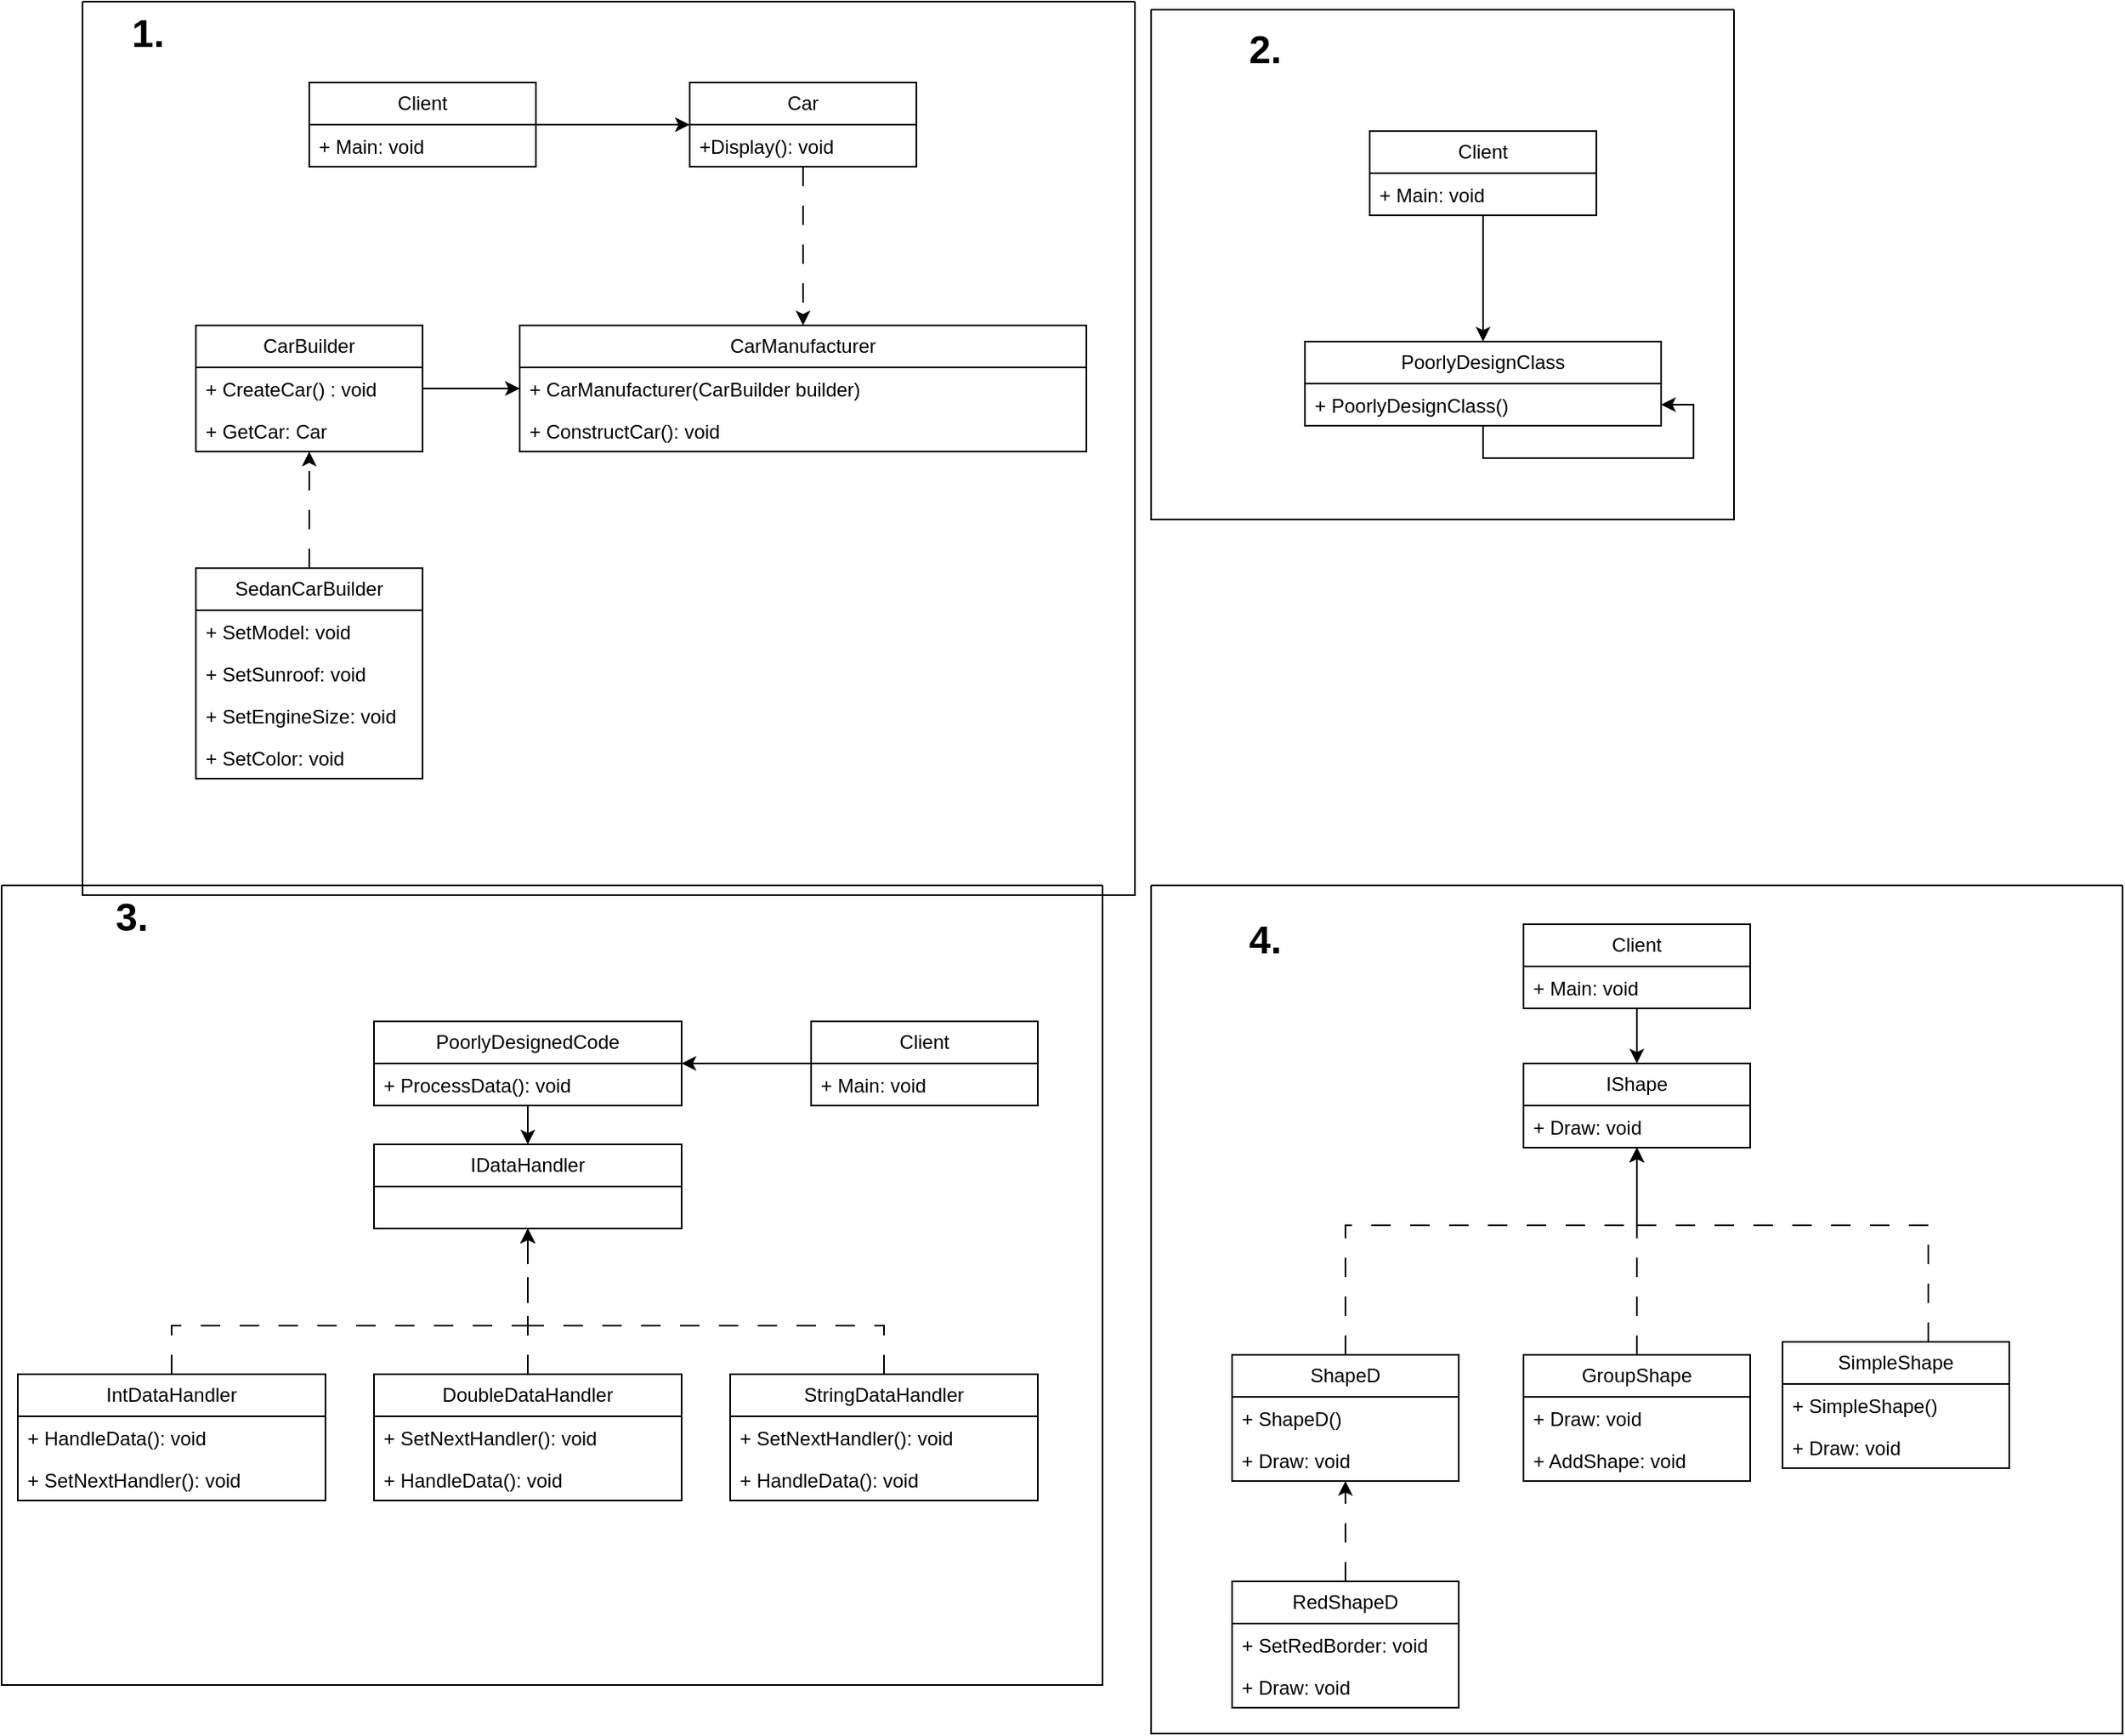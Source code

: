 <mxfile version="22.1.5" type="device">
  <diagram name="Page-1" id="042Nsv08loD9nhvr2vNF">
    <mxGraphModel dx="1235" dy="779" grid="1" gridSize="10" guides="1" tooltips="1" connect="1" arrows="1" fold="1" page="1" pageScale="1" pageWidth="1169" pageHeight="1654" math="0" shadow="0">
      <root>
        <mxCell id="0" />
        <mxCell id="1" parent="0" />
        <mxCell id="JB8RkT-HLmfvHmpbfR2l-70" value="" style="swimlane;startSize=0;" vertex="1" parent="1">
          <mxGeometry x="60" y="40" width="650" height="552" as="geometry" />
        </mxCell>
        <mxCell id="JB8RkT-HLmfvHmpbfR2l-13" value="Car" style="swimlane;fontStyle=0;childLayout=stackLayout;horizontal=1;startSize=26;fillColor=none;horizontalStack=0;resizeParent=1;resizeParentMax=0;resizeLast=0;collapsible=1;marginBottom=0;whiteSpace=wrap;html=1;" vertex="1" parent="JB8RkT-HLmfvHmpbfR2l-70">
          <mxGeometry x="375" y="50" width="140" height="52" as="geometry" />
        </mxCell>
        <mxCell id="JB8RkT-HLmfvHmpbfR2l-14" value="+Display()&lt;span style=&quot;background-color: initial;&quot;&gt;: void&lt;/span&gt;" style="text;strokeColor=none;fillColor=none;align=left;verticalAlign=top;spacingLeft=4;spacingRight=4;overflow=hidden;rotatable=0;points=[[0,0.5],[1,0.5]];portConstraint=eastwest;whiteSpace=wrap;html=1;" vertex="1" parent="JB8RkT-HLmfvHmpbfR2l-13">
          <mxGeometry y="26" width="140" height="26" as="geometry" />
        </mxCell>
        <mxCell id="JB8RkT-HLmfvHmpbfR2l-17" value="CarBuilder" style="swimlane;fontStyle=0;childLayout=stackLayout;horizontal=1;startSize=26;fillColor=none;horizontalStack=0;resizeParent=1;resizeParentMax=0;resizeLast=0;collapsible=1;marginBottom=0;whiteSpace=wrap;html=1;" vertex="1" parent="JB8RkT-HLmfvHmpbfR2l-70">
          <mxGeometry x="70" y="200" width="140" height="78" as="geometry" />
        </mxCell>
        <mxCell id="JB8RkT-HLmfvHmpbfR2l-18" value="+&amp;nbsp;CreateCar()&amp;nbsp;&lt;span style=&quot;background-color: initial;&quot;&gt;: void&lt;/span&gt;" style="text;strokeColor=none;fillColor=none;align=left;verticalAlign=top;spacingLeft=4;spacingRight=4;overflow=hidden;rotatable=0;points=[[0,0.5],[1,0.5]];portConstraint=eastwest;whiteSpace=wrap;html=1;" vertex="1" parent="JB8RkT-HLmfvHmpbfR2l-17">
          <mxGeometry y="26" width="140" height="26" as="geometry" />
        </mxCell>
        <mxCell id="JB8RkT-HLmfvHmpbfR2l-30" value="+ GetCar: Car" style="text;strokeColor=none;fillColor=none;align=left;verticalAlign=top;spacingLeft=4;spacingRight=4;overflow=hidden;rotatable=0;points=[[0,0.5],[1,0.5]];portConstraint=eastwest;whiteSpace=wrap;html=1;" vertex="1" parent="JB8RkT-HLmfvHmpbfR2l-17">
          <mxGeometry y="52" width="140" height="26" as="geometry" />
        </mxCell>
        <mxCell id="JB8RkT-HLmfvHmpbfR2l-34" style="edgeStyle=orthogonalEdgeStyle;rounded=0;orthogonalLoop=1;jettySize=auto;html=1;dashed=1;dashPattern=12 12;" edge="1" parent="JB8RkT-HLmfvHmpbfR2l-70" source="JB8RkT-HLmfvHmpbfR2l-21" target="JB8RkT-HLmfvHmpbfR2l-17">
          <mxGeometry relative="1" as="geometry" />
        </mxCell>
        <mxCell id="JB8RkT-HLmfvHmpbfR2l-21" value="SedanCarBuilder" style="swimlane;fontStyle=0;childLayout=stackLayout;horizontal=1;startSize=26;fillColor=none;horizontalStack=0;resizeParent=1;resizeParentMax=0;resizeLast=0;collapsible=1;marginBottom=0;whiteSpace=wrap;html=1;" vertex="1" parent="JB8RkT-HLmfvHmpbfR2l-70">
          <mxGeometry x="70" y="350" width="140" height="130" as="geometry" />
        </mxCell>
        <mxCell id="JB8RkT-HLmfvHmpbfR2l-29" value="+&amp;nbsp;SetModel&lt;span style=&quot;background-color: initial;&quot;&gt;:&amp;nbsp;&lt;/span&gt;void" style="text;strokeColor=none;fillColor=none;align=left;verticalAlign=top;spacingLeft=4;spacingRight=4;overflow=hidden;rotatable=0;points=[[0,0.5],[1,0.5]];portConstraint=eastwest;whiteSpace=wrap;html=1;" vertex="1" parent="JB8RkT-HLmfvHmpbfR2l-21">
          <mxGeometry y="26" width="140" height="26" as="geometry" />
        </mxCell>
        <mxCell id="JB8RkT-HLmfvHmpbfR2l-20" value="+&amp;nbsp;SetSunroof&lt;span style=&quot;background-color: initial;&quot;&gt;:&amp;nbsp;&lt;/span&gt;void" style="text;strokeColor=none;fillColor=none;align=left;verticalAlign=top;spacingLeft=4;spacingRight=4;overflow=hidden;rotatable=0;points=[[0,0.5],[1,0.5]];portConstraint=eastwest;whiteSpace=wrap;html=1;" vertex="1" parent="JB8RkT-HLmfvHmpbfR2l-21">
          <mxGeometry y="52" width="140" height="26" as="geometry" />
        </mxCell>
        <mxCell id="JB8RkT-HLmfvHmpbfR2l-19" value="+&amp;nbsp;SetEngineSize&lt;span style=&quot;background-color: initial;&quot;&gt;:&amp;nbsp;&lt;/span&gt;void" style="text;strokeColor=none;fillColor=none;align=left;verticalAlign=top;spacingLeft=4;spacingRight=4;overflow=hidden;rotatable=0;points=[[0,0.5],[1,0.5]];portConstraint=eastwest;whiteSpace=wrap;html=1;" vertex="1" parent="JB8RkT-HLmfvHmpbfR2l-21">
          <mxGeometry y="78" width="140" height="26" as="geometry" />
        </mxCell>
        <mxCell id="JB8RkT-HLmfvHmpbfR2l-31" value="+&amp;nbsp;SetColor&lt;span style=&quot;background-color: initial;&quot;&gt;:&amp;nbsp;&lt;/span&gt;void" style="text;strokeColor=none;fillColor=none;align=left;verticalAlign=top;spacingLeft=4;spacingRight=4;overflow=hidden;rotatable=0;points=[[0,0.5],[1,0.5]];portConstraint=eastwest;whiteSpace=wrap;html=1;" vertex="1" parent="JB8RkT-HLmfvHmpbfR2l-21">
          <mxGeometry y="104" width="140" height="26" as="geometry" />
        </mxCell>
        <mxCell id="JB8RkT-HLmfvHmpbfR2l-25" value="CarManufacturer" style="swimlane;fontStyle=0;childLayout=stackLayout;horizontal=1;startSize=26;fillColor=none;horizontalStack=0;resizeParent=1;resizeParentMax=0;resizeLast=0;collapsible=1;marginBottom=0;whiteSpace=wrap;html=1;" vertex="1" parent="JB8RkT-HLmfvHmpbfR2l-70">
          <mxGeometry x="270" y="200" width="350" height="78" as="geometry" />
        </mxCell>
        <mxCell id="JB8RkT-HLmfvHmpbfR2l-26" value="+ CarManufacturer(CarBuilder builder)" style="text;strokeColor=none;fillColor=none;align=left;verticalAlign=top;spacingLeft=4;spacingRight=4;overflow=hidden;rotatable=0;points=[[0,0.5],[1,0.5]];portConstraint=eastwest;whiteSpace=wrap;html=1;" vertex="1" parent="JB8RkT-HLmfvHmpbfR2l-25">
          <mxGeometry y="26" width="350" height="26" as="geometry" />
        </mxCell>
        <mxCell id="JB8RkT-HLmfvHmpbfR2l-27" value="+&amp;nbsp;ConstructCar()&lt;span style=&quot;background-color: initial;&quot;&gt;: void&lt;/span&gt;" style="text;strokeColor=none;fillColor=none;align=left;verticalAlign=top;spacingLeft=4;spacingRight=4;overflow=hidden;rotatable=0;points=[[0,0.5],[1,0.5]];portConstraint=eastwest;whiteSpace=wrap;html=1;" vertex="1" parent="JB8RkT-HLmfvHmpbfR2l-25">
          <mxGeometry y="52" width="350" height="26" as="geometry" />
        </mxCell>
        <mxCell id="JB8RkT-HLmfvHmpbfR2l-38" style="edgeStyle=orthogonalEdgeStyle;rounded=0;orthogonalLoop=1;jettySize=auto;html=1;dashed=1;dashPattern=12 12;" edge="1" parent="JB8RkT-HLmfvHmpbfR2l-70" source="JB8RkT-HLmfvHmpbfR2l-13" target="JB8RkT-HLmfvHmpbfR2l-25">
          <mxGeometry relative="1" as="geometry" />
        </mxCell>
        <mxCell id="JB8RkT-HLmfvHmpbfR2l-36" style="edgeStyle=orthogonalEdgeStyle;rounded=0;orthogonalLoop=1;jettySize=auto;html=1;" edge="1" parent="JB8RkT-HLmfvHmpbfR2l-70" source="JB8RkT-HLmfvHmpbfR2l-18" target="JB8RkT-HLmfvHmpbfR2l-25">
          <mxGeometry relative="1" as="geometry" />
        </mxCell>
        <mxCell id="JB8RkT-HLmfvHmpbfR2l-1" value="1." style="text;strokeColor=none;fillColor=none;html=1;fontSize=24;fontStyle=1;verticalAlign=middle;align=center;" vertex="1" parent="JB8RkT-HLmfvHmpbfR2l-70">
          <mxGeometry x="-10" width="100" height="40" as="geometry" />
        </mxCell>
        <mxCell id="JB8RkT-HLmfvHmpbfR2l-115" style="edgeStyle=orthogonalEdgeStyle;rounded=0;orthogonalLoop=1;jettySize=auto;html=1;" edge="1" parent="JB8RkT-HLmfvHmpbfR2l-70" source="JB8RkT-HLmfvHmpbfR2l-103" target="JB8RkT-HLmfvHmpbfR2l-13">
          <mxGeometry relative="1" as="geometry" />
        </mxCell>
        <mxCell id="JB8RkT-HLmfvHmpbfR2l-103" value="Client" style="swimlane;fontStyle=0;childLayout=stackLayout;horizontal=1;startSize=26;fillColor=none;horizontalStack=0;resizeParent=1;resizeParentMax=0;resizeLast=0;collapsible=1;marginBottom=0;whiteSpace=wrap;html=1;" vertex="1" parent="JB8RkT-HLmfvHmpbfR2l-70">
          <mxGeometry x="140" y="50" width="140" height="52" as="geometry" />
        </mxCell>
        <mxCell id="JB8RkT-HLmfvHmpbfR2l-104" value="+ Main: void" style="text;strokeColor=none;fillColor=none;align=left;verticalAlign=top;spacingLeft=4;spacingRight=4;overflow=hidden;rotatable=0;points=[[0,0.5],[1,0.5]];portConstraint=eastwest;whiteSpace=wrap;html=1;" vertex="1" parent="JB8RkT-HLmfvHmpbfR2l-103">
          <mxGeometry y="26" width="140" height="26" as="geometry" />
        </mxCell>
        <mxCell id="JB8RkT-HLmfvHmpbfR2l-71" value="" style="swimlane;startSize=0;" vertex="1" parent="1">
          <mxGeometry x="10" y="586" width="680" height="494" as="geometry">
            <mxRectangle x="10" y="586" width="50" height="40" as="alternateBounds" />
          </mxGeometry>
        </mxCell>
        <mxCell id="JB8RkT-HLmfvHmpbfR2l-3" value="3." style="text;strokeColor=none;fillColor=none;html=1;fontSize=24;fontStyle=1;verticalAlign=middle;align=center;" vertex="1" parent="JB8RkT-HLmfvHmpbfR2l-71">
          <mxGeometry x="30" width="100" height="40" as="geometry" />
        </mxCell>
        <mxCell id="JB8RkT-HLmfvHmpbfR2l-39" value="IDataHandler" style="swimlane;fontStyle=0;childLayout=stackLayout;horizontal=1;startSize=26;fillColor=none;horizontalStack=0;resizeParent=1;resizeParentMax=0;resizeLast=0;collapsible=1;marginBottom=0;whiteSpace=wrap;html=1;" vertex="1" parent="JB8RkT-HLmfvHmpbfR2l-71">
          <mxGeometry x="230" y="160" width="190" height="52" as="geometry" />
        </mxCell>
        <mxCell id="JB8RkT-HLmfvHmpbfR2l-67" style="edgeStyle=orthogonalEdgeStyle;rounded=0;orthogonalLoop=1;jettySize=auto;html=1;dashed=1;dashPattern=12 12;" edge="1" parent="JB8RkT-HLmfvHmpbfR2l-71" source="JB8RkT-HLmfvHmpbfR2l-43" target="JB8RkT-HLmfvHmpbfR2l-39">
          <mxGeometry relative="1" as="geometry">
            <Array as="points">
              <mxPoint x="545" y="272" />
              <mxPoint x="325" y="272" />
            </Array>
          </mxGeometry>
        </mxCell>
        <mxCell id="JB8RkT-HLmfvHmpbfR2l-43" value="StringDataHandler" style="swimlane;fontStyle=0;childLayout=stackLayout;horizontal=1;startSize=26;fillColor=none;horizontalStack=0;resizeParent=1;resizeParentMax=0;resizeLast=0;collapsible=1;marginBottom=0;whiteSpace=wrap;html=1;" vertex="1" parent="JB8RkT-HLmfvHmpbfR2l-71">
          <mxGeometry x="450" y="302" width="190" height="78" as="geometry" />
        </mxCell>
        <mxCell id="JB8RkT-HLmfvHmpbfR2l-61" value="+&amp;nbsp;SetNextHandler()&lt;span style=&quot;background-color: initial;&quot;&gt;: void&lt;/span&gt;" style="text;strokeColor=none;fillColor=none;align=left;verticalAlign=top;spacingLeft=4;spacingRight=4;overflow=hidden;rotatable=0;points=[[0,0.5],[1,0.5]];portConstraint=eastwest;whiteSpace=wrap;html=1;" vertex="1" parent="JB8RkT-HLmfvHmpbfR2l-43">
          <mxGeometry y="26" width="190" height="26" as="geometry" />
        </mxCell>
        <mxCell id="JB8RkT-HLmfvHmpbfR2l-62" value="+&amp;nbsp;HandleData()&lt;span style=&quot;background-color: initial;&quot;&gt;: void&lt;/span&gt;" style="text;strokeColor=none;fillColor=none;align=left;verticalAlign=top;spacingLeft=4;spacingRight=4;overflow=hidden;rotatable=0;points=[[0,0.5],[1,0.5]];portConstraint=eastwest;whiteSpace=wrap;html=1;" vertex="1" parent="JB8RkT-HLmfvHmpbfR2l-43">
          <mxGeometry y="52" width="190" height="26" as="geometry" />
        </mxCell>
        <mxCell id="JB8RkT-HLmfvHmpbfR2l-65" style="edgeStyle=orthogonalEdgeStyle;rounded=0;orthogonalLoop=1;jettySize=auto;html=1;dashed=1;dashPattern=12 12;" edge="1" parent="JB8RkT-HLmfvHmpbfR2l-71" source="JB8RkT-HLmfvHmpbfR2l-47" target="JB8RkT-HLmfvHmpbfR2l-39">
          <mxGeometry relative="1" as="geometry">
            <Array as="points">
              <mxPoint x="105" y="272" />
              <mxPoint x="325" y="272" />
            </Array>
          </mxGeometry>
        </mxCell>
        <mxCell id="JB8RkT-HLmfvHmpbfR2l-47" value="IntDataHandler" style="swimlane;fontStyle=0;childLayout=stackLayout;horizontal=1;startSize=26;fillColor=none;horizontalStack=0;resizeParent=1;resizeParentMax=0;resizeLast=0;collapsible=1;marginBottom=0;whiteSpace=wrap;html=1;" vertex="1" parent="JB8RkT-HLmfvHmpbfR2l-71">
          <mxGeometry x="10" y="302" width="190" height="78" as="geometry" />
        </mxCell>
        <mxCell id="JB8RkT-HLmfvHmpbfR2l-60" value="+&amp;nbsp;HandleData()&lt;span style=&quot;background-color: initial;&quot;&gt;: void&lt;/span&gt;" style="text;strokeColor=none;fillColor=none;align=left;verticalAlign=top;spacingLeft=4;spacingRight=4;overflow=hidden;rotatable=0;points=[[0,0.5],[1,0.5]];portConstraint=eastwest;whiteSpace=wrap;html=1;" vertex="1" parent="JB8RkT-HLmfvHmpbfR2l-47">
          <mxGeometry y="26" width="190" height="26" as="geometry" />
        </mxCell>
        <mxCell id="JB8RkT-HLmfvHmpbfR2l-59" value="+&amp;nbsp;SetNextHandler()&lt;span style=&quot;background-color: initial;&quot;&gt;: void&lt;/span&gt;" style="text;strokeColor=none;fillColor=none;align=left;verticalAlign=top;spacingLeft=4;spacingRight=4;overflow=hidden;rotatable=0;points=[[0,0.5],[1,0.5]];portConstraint=eastwest;whiteSpace=wrap;html=1;" vertex="1" parent="JB8RkT-HLmfvHmpbfR2l-47">
          <mxGeometry y="52" width="190" height="26" as="geometry" />
        </mxCell>
        <mxCell id="JB8RkT-HLmfvHmpbfR2l-68" style="edgeStyle=orthogonalEdgeStyle;rounded=0;orthogonalLoop=1;jettySize=auto;html=1;" edge="1" parent="JB8RkT-HLmfvHmpbfR2l-71" source="JB8RkT-HLmfvHmpbfR2l-51" target="JB8RkT-HLmfvHmpbfR2l-39">
          <mxGeometry relative="1" as="geometry" />
        </mxCell>
        <mxCell id="JB8RkT-HLmfvHmpbfR2l-51" value="PoorlyDesignedCode" style="swimlane;fontStyle=0;childLayout=stackLayout;horizontal=1;startSize=26;fillColor=none;horizontalStack=0;resizeParent=1;resizeParentMax=0;resizeLast=0;collapsible=1;marginBottom=0;whiteSpace=wrap;html=1;" vertex="1" parent="JB8RkT-HLmfvHmpbfR2l-71">
          <mxGeometry x="230" y="84" width="190" height="52" as="geometry" />
        </mxCell>
        <mxCell id="JB8RkT-HLmfvHmpbfR2l-53" value="+&amp;nbsp;ProcessData()&lt;span style=&quot;background-color: initial;&quot;&gt;: void&lt;/span&gt;" style="text;strokeColor=none;fillColor=none;align=left;verticalAlign=top;spacingLeft=4;spacingRight=4;overflow=hidden;rotatable=0;points=[[0,0.5],[1,0.5]];portConstraint=eastwest;whiteSpace=wrap;html=1;" vertex="1" parent="JB8RkT-HLmfvHmpbfR2l-51">
          <mxGeometry y="26" width="190" height="26" as="geometry" />
        </mxCell>
        <mxCell id="JB8RkT-HLmfvHmpbfR2l-66" style="edgeStyle=orthogonalEdgeStyle;rounded=0;orthogonalLoop=1;jettySize=auto;html=1;dashed=1;dashPattern=12 12;" edge="1" parent="JB8RkT-HLmfvHmpbfR2l-71" source="JB8RkT-HLmfvHmpbfR2l-55" target="JB8RkT-HLmfvHmpbfR2l-39">
          <mxGeometry relative="1" as="geometry">
            <Array as="points">
              <mxPoint x="325" y="232" />
              <mxPoint x="325" y="232" />
            </Array>
          </mxGeometry>
        </mxCell>
        <mxCell id="JB8RkT-HLmfvHmpbfR2l-55" value="DoubleDataHandler" style="swimlane;fontStyle=0;childLayout=stackLayout;horizontal=1;startSize=26;fillColor=none;horizontalStack=0;resizeParent=1;resizeParentMax=0;resizeLast=0;collapsible=1;marginBottom=0;whiteSpace=wrap;html=1;" vertex="1" parent="JB8RkT-HLmfvHmpbfR2l-71">
          <mxGeometry x="230" y="302" width="190" height="78" as="geometry" />
        </mxCell>
        <mxCell id="JB8RkT-HLmfvHmpbfR2l-56" value="+&amp;nbsp;SetNextHandler()&lt;span style=&quot;background-color: initial;&quot;&gt;: void&lt;/span&gt;" style="text;strokeColor=none;fillColor=none;align=left;verticalAlign=top;spacingLeft=4;spacingRight=4;overflow=hidden;rotatable=0;points=[[0,0.5],[1,0.5]];portConstraint=eastwest;whiteSpace=wrap;html=1;" vertex="1" parent="JB8RkT-HLmfvHmpbfR2l-55">
          <mxGeometry y="26" width="190" height="26" as="geometry" />
        </mxCell>
        <mxCell id="JB8RkT-HLmfvHmpbfR2l-57" value="+&amp;nbsp;HandleData()&lt;span style=&quot;background-color: initial;&quot;&gt;: void&lt;/span&gt;" style="text;strokeColor=none;fillColor=none;align=left;verticalAlign=top;spacingLeft=4;spacingRight=4;overflow=hidden;rotatable=0;points=[[0,0.5],[1,0.5]];portConstraint=eastwest;whiteSpace=wrap;html=1;" vertex="1" parent="JB8RkT-HLmfvHmpbfR2l-55">
          <mxGeometry y="52" width="190" height="26" as="geometry" />
        </mxCell>
        <mxCell id="JB8RkT-HLmfvHmpbfR2l-113" style="edgeStyle=orthogonalEdgeStyle;rounded=0;orthogonalLoop=1;jettySize=auto;html=1;" edge="1" parent="JB8RkT-HLmfvHmpbfR2l-71" source="JB8RkT-HLmfvHmpbfR2l-111" target="JB8RkT-HLmfvHmpbfR2l-51">
          <mxGeometry relative="1" as="geometry" />
        </mxCell>
        <mxCell id="JB8RkT-HLmfvHmpbfR2l-111" value="Client" style="swimlane;fontStyle=0;childLayout=stackLayout;horizontal=1;startSize=26;fillColor=none;horizontalStack=0;resizeParent=1;resizeParentMax=0;resizeLast=0;collapsible=1;marginBottom=0;whiteSpace=wrap;html=1;" vertex="1" parent="JB8RkT-HLmfvHmpbfR2l-71">
          <mxGeometry x="500" y="84" width="140" height="52" as="geometry" />
        </mxCell>
        <mxCell id="JB8RkT-HLmfvHmpbfR2l-112" value="+ Main: void" style="text;strokeColor=none;fillColor=none;align=left;verticalAlign=top;spacingLeft=4;spacingRight=4;overflow=hidden;rotatable=0;points=[[0,0.5],[1,0.5]];portConstraint=eastwest;whiteSpace=wrap;html=1;" vertex="1" parent="JB8RkT-HLmfvHmpbfR2l-111">
          <mxGeometry y="26" width="140" height="26" as="geometry" />
        </mxCell>
        <mxCell id="JB8RkT-HLmfvHmpbfR2l-72" value="" style="swimlane;startSize=0;" vertex="1" parent="1">
          <mxGeometry x="720" y="586" width="600" height="524" as="geometry" />
        </mxCell>
        <mxCell id="JB8RkT-HLmfvHmpbfR2l-2" value="4." style="text;strokeColor=none;fillColor=none;html=1;fontSize=24;fontStyle=1;verticalAlign=middle;align=center;" vertex="1" parent="JB8RkT-HLmfvHmpbfR2l-72">
          <mxGeometry x="20" y="14" width="100" height="40" as="geometry" />
        </mxCell>
        <mxCell id="JB8RkT-HLmfvHmpbfR2l-74" value="IShape" style="swimlane;fontStyle=0;childLayout=stackLayout;horizontal=1;startSize=26;fillColor=none;horizontalStack=0;resizeParent=1;resizeParentMax=0;resizeLast=0;collapsible=1;marginBottom=0;whiteSpace=wrap;html=1;" vertex="1" parent="JB8RkT-HLmfvHmpbfR2l-72">
          <mxGeometry x="230" y="110" width="140" height="52" as="geometry" />
        </mxCell>
        <mxCell id="JB8RkT-HLmfvHmpbfR2l-75" value="+ Draw: void" style="text;strokeColor=none;fillColor=none;align=left;verticalAlign=top;spacingLeft=4;spacingRight=4;overflow=hidden;rotatable=0;points=[[0,0.5],[1,0.5]];portConstraint=eastwest;whiteSpace=wrap;html=1;" vertex="1" parent="JB8RkT-HLmfvHmpbfR2l-74">
          <mxGeometry y="26" width="140" height="26" as="geometry" />
        </mxCell>
        <mxCell id="JB8RkT-HLmfvHmpbfR2l-80" value="RedShapeD" style="swimlane;fontStyle=0;childLayout=stackLayout;horizontal=1;startSize=26;fillColor=none;horizontalStack=0;resizeParent=1;resizeParentMax=0;resizeLast=0;collapsible=1;marginBottom=0;whiteSpace=wrap;html=1;" vertex="1" parent="JB8RkT-HLmfvHmpbfR2l-72">
          <mxGeometry x="50" y="430" width="140" height="78" as="geometry" />
        </mxCell>
        <mxCell id="JB8RkT-HLmfvHmpbfR2l-81" value="+ SetRedBorder: void" style="text;strokeColor=none;fillColor=none;align=left;verticalAlign=top;spacingLeft=4;spacingRight=4;overflow=hidden;rotatable=0;points=[[0,0.5],[1,0.5]];portConstraint=eastwest;whiteSpace=wrap;html=1;" vertex="1" parent="JB8RkT-HLmfvHmpbfR2l-80">
          <mxGeometry y="26" width="140" height="26" as="geometry" />
        </mxCell>
        <mxCell id="JB8RkT-HLmfvHmpbfR2l-90" value="+ Draw: void" style="text;strokeColor=none;fillColor=none;align=left;verticalAlign=top;spacingLeft=4;spacingRight=4;overflow=hidden;rotatable=0;points=[[0,0.5],[1,0.5]];portConstraint=eastwest;whiteSpace=wrap;html=1;" vertex="1" parent="JB8RkT-HLmfvHmpbfR2l-80">
          <mxGeometry y="52" width="140" height="26" as="geometry" />
        </mxCell>
        <mxCell id="JB8RkT-HLmfvHmpbfR2l-92" style="edgeStyle=orthogonalEdgeStyle;rounded=0;orthogonalLoop=1;jettySize=auto;html=1;dashed=1;dashPattern=12 12;" edge="1" parent="JB8RkT-HLmfvHmpbfR2l-72" source="JB8RkT-HLmfvHmpbfR2l-82" target="JB8RkT-HLmfvHmpbfR2l-74">
          <mxGeometry relative="1" as="geometry" />
        </mxCell>
        <mxCell id="JB8RkT-HLmfvHmpbfR2l-82" value="GroupShape" style="swimlane;fontStyle=0;childLayout=stackLayout;horizontal=1;startSize=26;fillColor=none;horizontalStack=0;resizeParent=1;resizeParentMax=0;resizeLast=0;collapsible=1;marginBottom=0;whiteSpace=wrap;html=1;" vertex="1" parent="JB8RkT-HLmfvHmpbfR2l-72">
          <mxGeometry x="230" y="290" width="140" height="78" as="geometry" />
        </mxCell>
        <mxCell id="JB8RkT-HLmfvHmpbfR2l-91" value="+ Draw: void" style="text;strokeColor=none;fillColor=none;align=left;verticalAlign=top;spacingLeft=4;spacingRight=4;overflow=hidden;rotatable=0;points=[[0,0.5],[1,0.5]];portConstraint=eastwest;whiteSpace=wrap;html=1;" vertex="1" parent="JB8RkT-HLmfvHmpbfR2l-82">
          <mxGeometry y="26" width="140" height="26" as="geometry" />
        </mxCell>
        <mxCell id="JB8RkT-HLmfvHmpbfR2l-83" value="+ AddShape: void" style="text;strokeColor=none;fillColor=none;align=left;verticalAlign=top;spacingLeft=4;spacingRight=4;overflow=hidden;rotatable=0;points=[[0,0.5],[1,0.5]];portConstraint=eastwest;whiteSpace=wrap;html=1;" vertex="1" parent="JB8RkT-HLmfvHmpbfR2l-82">
          <mxGeometry y="52" width="140" height="26" as="geometry" />
        </mxCell>
        <mxCell id="JB8RkT-HLmfvHmpbfR2l-95" style="edgeStyle=orthogonalEdgeStyle;rounded=0;orthogonalLoop=1;jettySize=auto;html=1;dashed=1;dashPattern=12 12;" edge="1" parent="JB8RkT-HLmfvHmpbfR2l-72" source="JB8RkT-HLmfvHmpbfR2l-84" target="JB8RkT-HLmfvHmpbfR2l-74">
          <mxGeometry relative="1" as="geometry">
            <Array as="points">
              <mxPoint x="120" y="210" />
              <mxPoint x="300" y="210" />
            </Array>
          </mxGeometry>
        </mxCell>
        <mxCell id="JB8RkT-HLmfvHmpbfR2l-84" value="ShapeD" style="swimlane;fontStyle=0;childLayout=stackLayout;horizontal=1;startSize=26;fillColor=none;horizontalStack=0;resizeParent=1;resizeParentMax=0;resizeLast=0;collapsible=1;marginBottom=0;whiteSpace=wrap;html=1;" vertex="1" parent="JB8RkT-HLmfvHmpbfR2l-72">
          <mxGeometry x="50" y="290" width="140" height="78" as="geometry" />
        </mxCell>
        <mxCell id="JB8RkT-HLmfvHmpbfR2l-85" value="+ ShapeD()" style="text;strokeColor=none;fillColor=none;align=left;verticalAlign=top;spacingLeft=4;spacingRight=4;overflow=hidden;rotatable=0;points=[[0,0.5],[1,0.5]];portConstraint=eastwest;whiteSpace=wrap;html=1;" vertex="1" parent="JB8RkT-HLmfvHmpbfR2l-84">
          <mxGeometry y="26" width="140" height="26" as="geometry" />
        </mxCell>
        <mxCell id="JB8RkT-HLmfvHmpbfR2l-89" value="+ Draw: void" style="text;strokeColor=none;fillColor=none;align=left;verticalAlign=top;spacingLeft=4;spacingRight=4;overflow=hidden;rotatable=0;points=[[0,0.5],[1,0.5]];portConstraint=eastwest;whiteSpace=wrap;html=1;" vertex="1" parent="JB8RkT-HLmfvHmpbfR2l-84">
          <mxGeometry y="52" width="140" height="26" as="geometry" />
        </mxCell>
        <mxCell id="JB8RkT-HLmfvHmpbfR2l-93" style="edgeStyle=orthogonalEdgeStyle;rounded=0;orthogonalLoop=1;jettySize=auto;html=1;dashed=1;dashPattern=12 12;" edge="1" parent="JB8RkT-HLmfvHmpbfR2l-72" source="JB8RkT-HLmfvHmpbfR2l-80" target="JB8RkT-HLmfvHmpbfR2l-84">
          <mxGeometry relative="1" as="geometry" />
        </mxCell>
        <mxCell id="JB8RkT-HLmfvHmpbfR2l-94" style="edgeStyle=orthogonalEdgeStyle;rounded=0;orthogonalLoop=1;jettySize=auto;html=1;dashed=1;dashPattern=12 12;" edge="1" parent="JB8RkT-HLmfvHmpbfR2l-72" source="JB8RkT-HLmfvHmpbfR2l-86" target="JB8RkT-HLmfvHmpbfR2l-74">
          <mxGeometry relative="1" as="geometry">
            <Array as="points">
              <mxPoint x="480" y="210" />
              <mxPoint x="300" y="210" />
            </Array>
          </mxGeometry>
        </mxCell>
        <mxCell id="JB8RkT-HLmfvHmpbfR2l-86" value="SimpleShape" style="swimlane;fontStyle=0;childLayout=stackLayout;horizontal=1;startSize=26;fillColor=none;horizontalStack=0;resizeParent=1;resizeParentMax=0;resizeLast=0;collapsible=1;marginBottom=0;whiteSpace=wrap;html=1;" vertex="1" parent="JB8RkT-HLmfvHmpbfR2l-72">
          <mxGeometry x="390" y="282" width="140" height="78" as="geometry" />
        </mxCell>
        <mxCell id="JB8RkT-HLmfvHmpbfR2l-87" value="+ SimpleShape()" style="text;strokeColor=none;fillColor=none;align=left;verticalAlign=top;spacingLeft=4;spacingRight=4;overflow=hidden;rotatable=0;points=[[0,0.5],[1,0.5]];portConstraint=eastwest;whiteSpace=wrap;html=1;" vertex="1" parent="JB8RkT-HLmfvHmpbfR2l-86">
          <mxGeometry y="26" width="140" height="26" as="geometry" />
        </mxCell>
        <mxCell id="JB8RkT-HLmfvHmpbfR2l-88" value="+ Draw: void" style="text;strokeColor=none;fillColor=none;align=left;verticalAlign=top;spacingLeft=4;spacingRight=4;overflow=hidden;rotatable=0;points=[[0,0.5],[1,0.5]];portConstraint=eastwest;whiteSpace=wrap;html=1;" vertex="1" parent="JB8RkT-HLmfvHmpbfR2l-86">
          <mxGeometry y="52" width="140" height="26" as="geometry" />
        </mxCell>
        <mxCell id="JB8RkT-HLmfvHmpbfR2l-116" style="edgeStyle=orthogonalEdgeStyle;rounded=0;orthogonalLoop=1;jettySize=auto;html=1;" edge="1" parent="JB8RkT-HLmfvHmpbfR2l-72" source="JB8RkT-HLmfvHmpbfR2l-109" target="JB8RkT-HLmfvHmpbfR2l-74">
          <mxGeometry relative="1" as="geometry" />
        </mxCell>
        <mxCell id="JB8RkT-HLmfvHmpbfR2l-109" value="Client" style="swimlane;fontStyle=0;childLayout=stackLayout;horizontal=1;startSize=26;fillColor=none;horizontalStack=0;resizeParent=1;resizeParentMax=0;resizeLast=0;collapsible=1;marginBottom=0;whiteSpace=wrap;html=1;" vertex="1" parent="JB8RkT-HLmfvHmpbfR2l-72">
          <mxGeometry x="230" y="24" width="140" height="52" as="geometry" />
        </mxCell>
        <mxCell id="JB8RkT-HLmfvHmpbfR2l-110" value="+ Main: void" style="text;strokeColor=none;fillColor=none;align=left;verticalAlign=top;spacingLeft=4;spacingRight=4;overflow=hidden;rotatable=0;points=[[0,0.5],[1,0.5]];portConstraint=eastwest;whiteSpace=wrap;html=1;" vertex="1" parent="JB8RkT-HLmfvHmpbfR2l-109">
          <mxGeometry y="26" width="140" height="26" as="geometry" />
        </mxCell>
        <mxCell id="JB8RkT-HLmfvHmpbfR2l-73" value="" style="swimlane;startSize=0;" vertex="1" parent="1">
          <mxGeometry x="720" y="45" width="360" height="315" as="geometry">
            <mxRectangle x="720" y="45" width="50" height="40" as="alternateBounds" />
          </mxGeometry>
        </mxCell>
        <mxCell id="JB8RkT-HLmfvHmpbfR2l-4" value="2." style="text;strokeColor=none;fillColor=none;html=1;fontSize=24;fontStyle=1;verticalAlign=middle;align=center;" vertex="1" parent="JB8RkT-HLmfvHmpbfR2l-73">
          <mxGeometry x="20" y="5" width="100" height="40" as="geometry" />
        </mxCell>
        <mxCell id="JB8RkT-HLmfvHmpbfR2l-5" value="PoorlyDesignClass" style="swimlane;fontStyle=0;childLayout=stackLayout;horizontal=1;startSize=26;fillColor=none;horizontalStack=0;resizeParent=1;resizeParentMax=0;resizeLast=0;collapsible=1;marginBottom=0;whiteSpace=wrap;html=1;" vertex="1" parent="JB8RkT-HLmfvHmpbfR2l-73">
          <mxGeometry x="95" y="205" width="220" height="52" as="geometry" />
        </mxCell>
        <mxCell id="JB8RkT-HLmfvHmpbfR2l-6" value="+ PoorlyDesignClass()" style="text;strokeColor=none;fillColor=none;align=left;verticalAlign=top;spacingLeft=4;spacingRight=4;overflow=hidden;rotatable=0;points=[[0,0.5],[1,0.5]];portConstraint=eastwest;whiteSpace=wrap;html=1;" vertex="1" parent="JB8RkT-HLmfvHmpbfR2l-5">
          <mxGeometry y="26" width="220" height="26" as="geometry" />
        </mxCell>
        <mxCell id="JB8RkT-HLmfvHmpbfR2l-11" style="edgeStyle=orthogonalEdgeStyle;rounded=0;orthogonalLoop=1;jettySize=auto;html=1;" edge="1" parent="JB8RkT-HLmfvHmpbfR2l-5" source="JB8RkT-HLmfvHmpbfR2l-5" target="JB8RkT-HLmfvHmpbfR2l-6">
          <mxGeometry relative="1" as="geometry" />
        </mxCell>
        <mxCell id="JB8RkT-HLmfvHmpbfR2l-114" style="edgeStyle=orthogonalEdgeStyle;rounded=0;orthogonalLoop=1;jettySize=auto;html=1;" edge="1" parent="JB8RkT-HLmfvHmpbfR2l-73" source="JB8RkT-HLmfvHmpbfR2l-107" target="JB8RkT-HLmfvHmpbfR2l-5">
          <mxGeometry relative="1" as="geometry" />
        </mxCell>
        <mxCell id="JB8RkT-HLmfvHmpbfR2l-107" value="Client" style="swimlane;fontStyle=0;childLayout=stackLayout;horizontal=1;startSize=26;fillColor=none;horizontalStack=0;resizeParent=1;resizeParentMax=0;resizeLast=0;collapsible=1;marginBottom=0;whiteSpace=wrap;html=1;" vertex="1" parent="JB8RkT-HLmfvHmpbfR2l-73">
          <mxGeometry x="135" y="75" width="140" height="52" as="geometry" />
        </mxCell>
        <mxCell id="JB8RkT-HLmfvHmpbfR2l-108" value="+ Main: void" style="text;strokeColor=none;fillColor=none;align=left;verticalAlign=top;spacingLeft=4;spacingRight=4;overflow=hidden;rotatable=0;points=[[0,0.5],[1,0.5]];portConstraint=eastwest;whiteSpace=wrap;html=1;" vertex="1" parent="JB8RkT-HLmfvHmpbfR2l-107">
          <mxGeometry y="26" width="140" height="26" as="geometry" />
        </mxCell>
      </root>
    </mxGraphModel>
  </diagram>
</mxfile>
